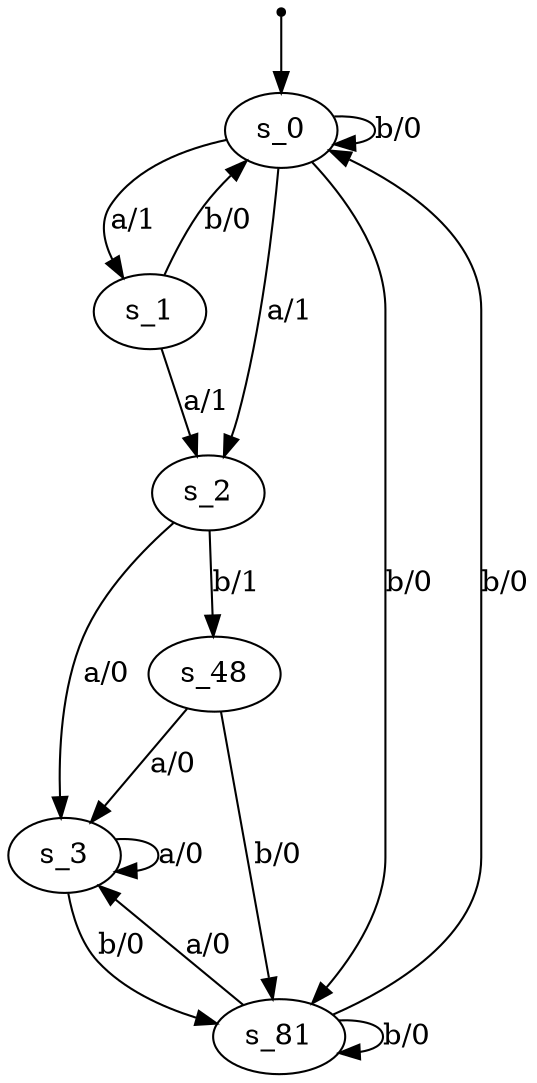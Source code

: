 digraph fsm {
	s_0 [root=true]
	s_1
	s_2
	s_3
	s_81
	s_48
	qi [shape = point]
	qi -> s_0
	s_0 -> s_1 [label="a/1"]
	s_1 -> s_2 [label="a/1"]
	s_2 -> s_3 [label="a/0"]
	s_3 -> s_3 [label="a/0"]
	s_3 -> s_81 [label="b/0"]
	s_81 -> s_3 [label="a/0"]
	s_81 -> s_81 [label="b/0"]
	s_81 -> s_0 [label="b/0"]
	s_0 -> s_0 [label="b/0"]
	s_2 -> s_48 [label="b/1"]
	s_48 -> s_3 [label="a/0"]
	s_48 -> s_81 [label="b/0"]
	s_1 -> s_0 [label="b/0"]
	s_0 -> s_2 [label="a/1"]
	s_0 -> s_81 [label="b/0"]
}